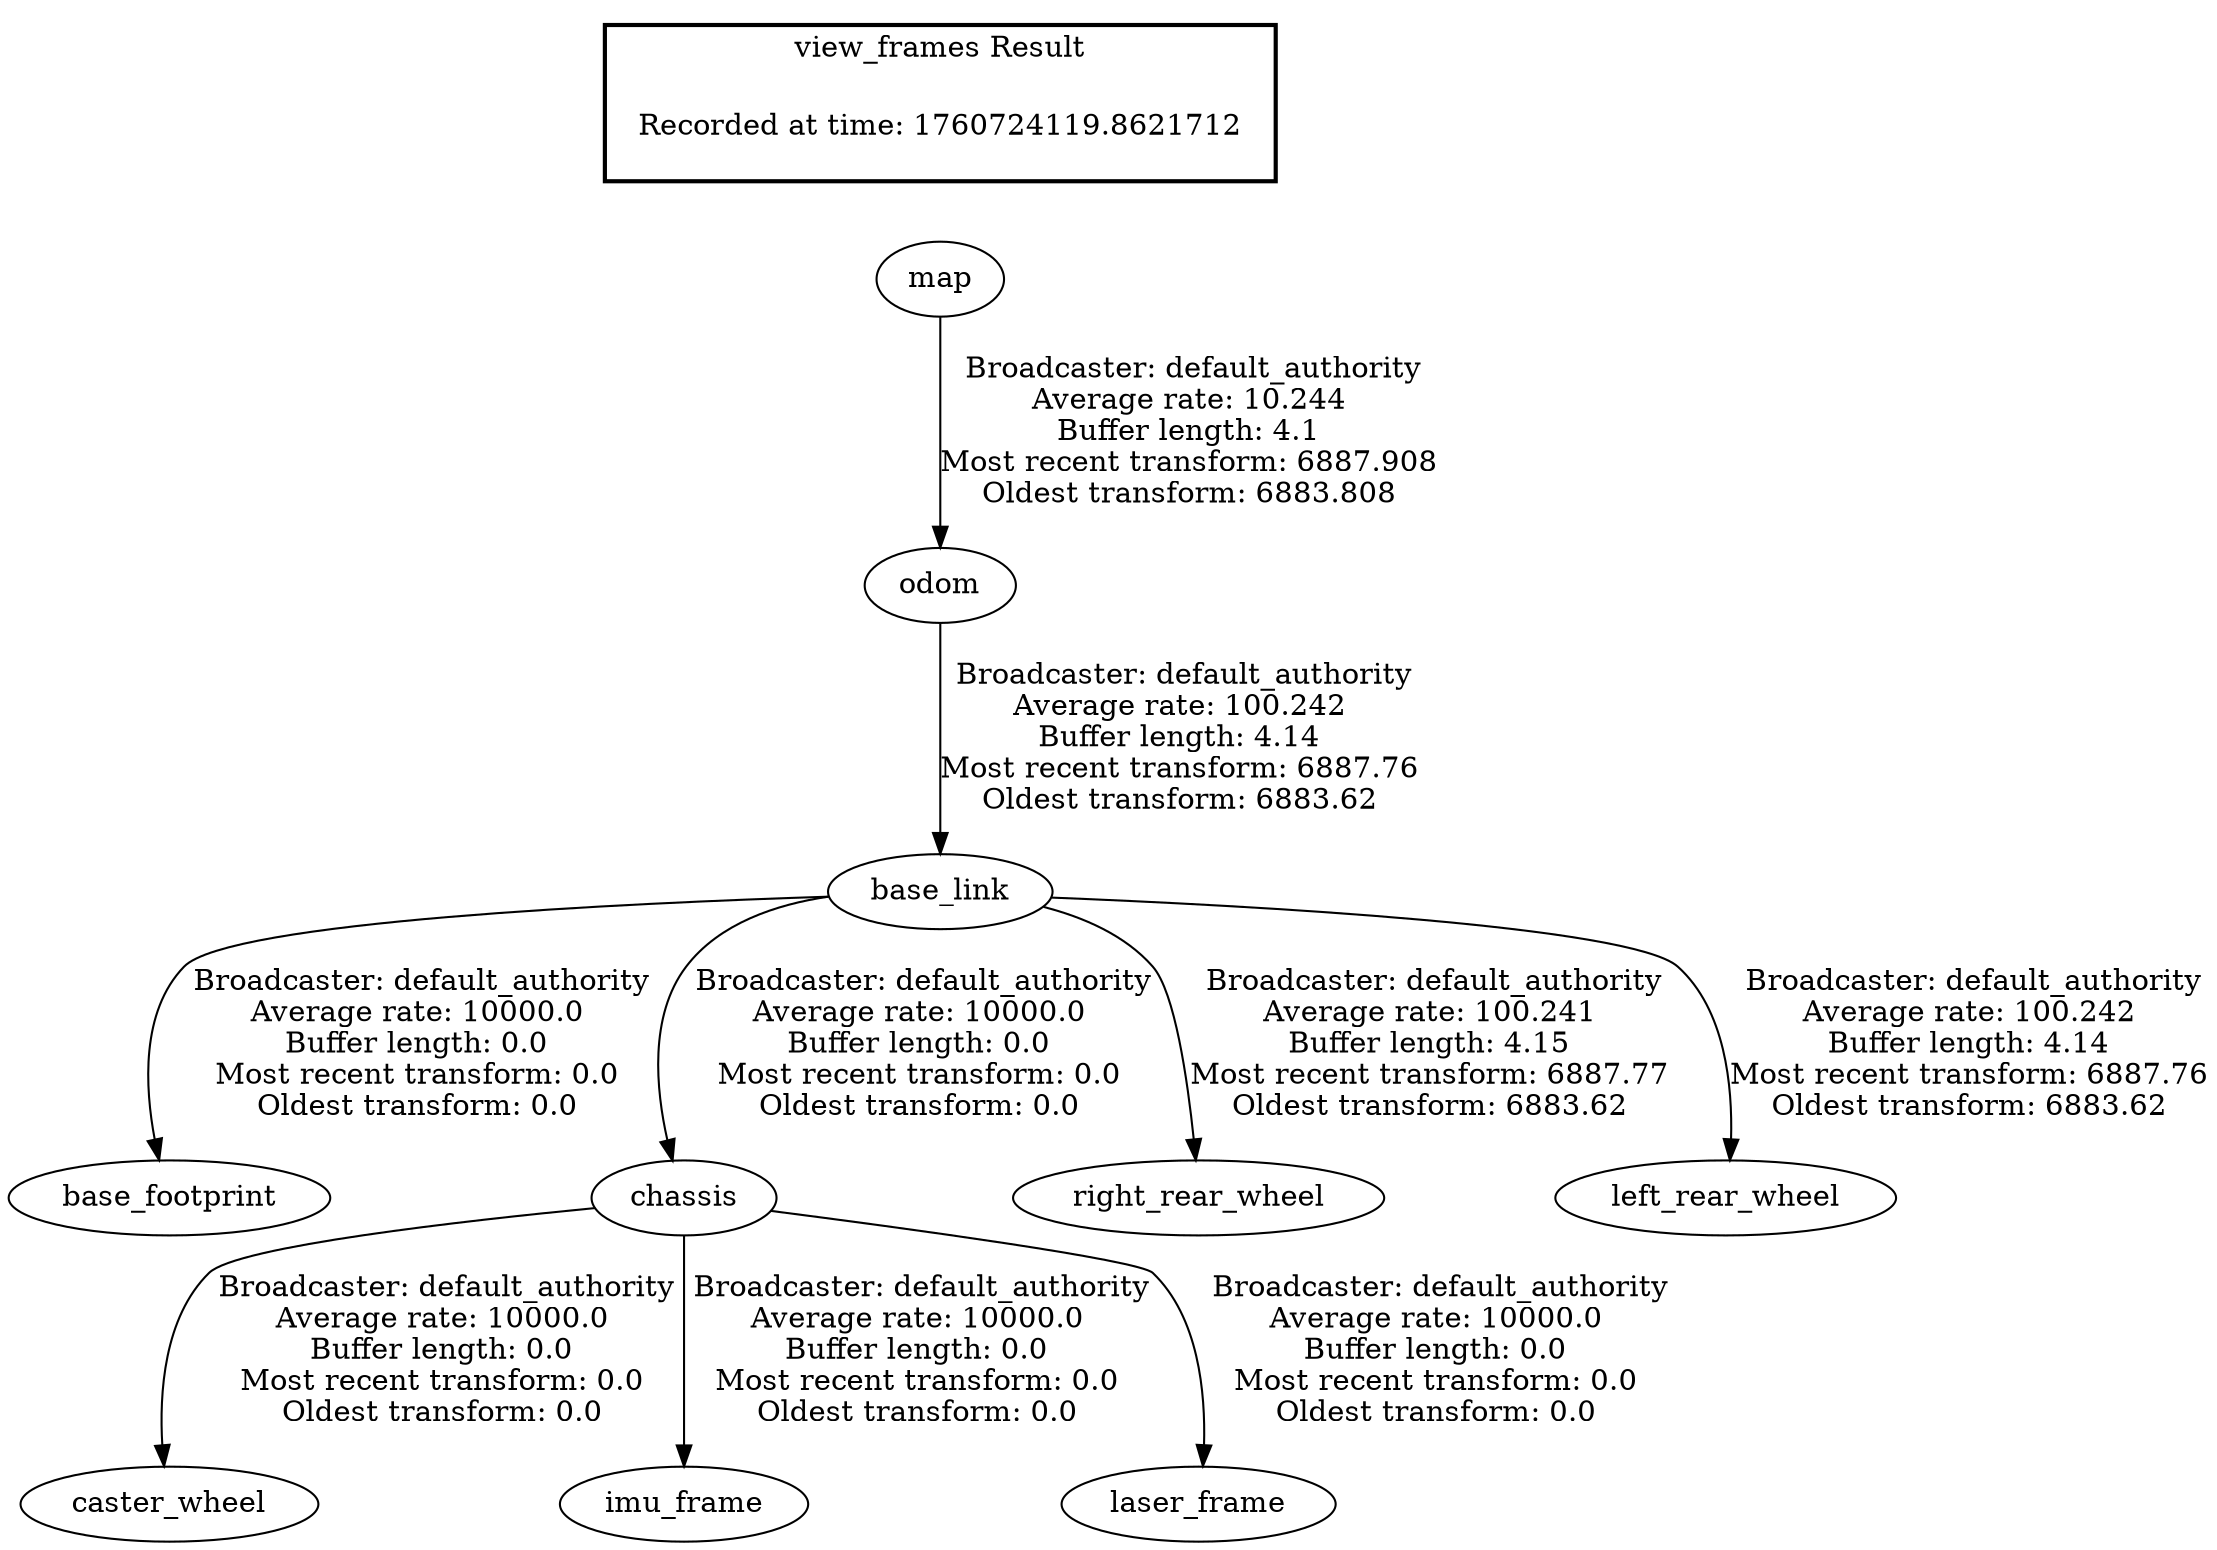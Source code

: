 digraph G {
"base_link" -> "base_footprint"[label=" Broadcaster: default_authority\nAverage rate: 10000.0\nBuffer length: 0.0\nMost recent transform: 0.0\nOldest transform: 0.0\n"];
"odom" -> "base_link"[label=" Broadcaster: default_authority\nAverage rate: 100.242\nBuffer length: 4.14\nMost recent transform: 6887.76\nOldest transform: 6883.62\n"];
"chassis" -> "caster_wheel"[label=" Broadcaster: default_authority\nAverage rate: 10000.0\nBuffer length: 0.0\nMost recent transform: 0.0\nOldest transform: 0.0\n"];
"base_link" -> "chassis"[label=" Broadcaster: default_authority\nAverage rate: 10000.0\nBuffer length: 0.0\nMost recent transform: 0.0\nOldest transform: 0.0\n"];
"chassis" -> "imu_frame"[label=" Broadcaster: default_authority\nAverage rate: 10000.0\nBuffer length: 0.0\nMost recent transform: 0.0\nOldest transform: 0.0\n"];
"chassis" -> "laser_frame"[label=" Broadcaster: default_authority\nAverage rate: 10000.0\nBuffer length: 0.0\nMost recent transform: 0.0\nOldest transform: 0.0\n"];
"base_link" -> "right_rear_wheel"[label=" Broadcaster: default_authority\nAverage rate: 100.241\nBuffer length: 4.15\nMost recent transform: 6887.77\nOldest transform: 6883.62\n"];
"base_link" -> "left_rear_wheel"[label=" Broadcaster: default_authority\nAverage rate: 100.242\nBuffer length: 4.14\nMost recent transform: 6887.76\nOldest transform: 6883.62\n"];
"map" -> "odom"[label=" Broadcaster: default_authority\nAverage rate: 10.244\nBuffer length: 4.1\nMost recent transform: 6887.908\nOldest transform: 6883.808\n"];
edge [style=invis];
 subgraph cluster_legend { style=bold; color=black; label ="view_frames Result";
"Recorded at time: 1760724119.8621712"[ shape=plaintext ] ;
}->"map";
}